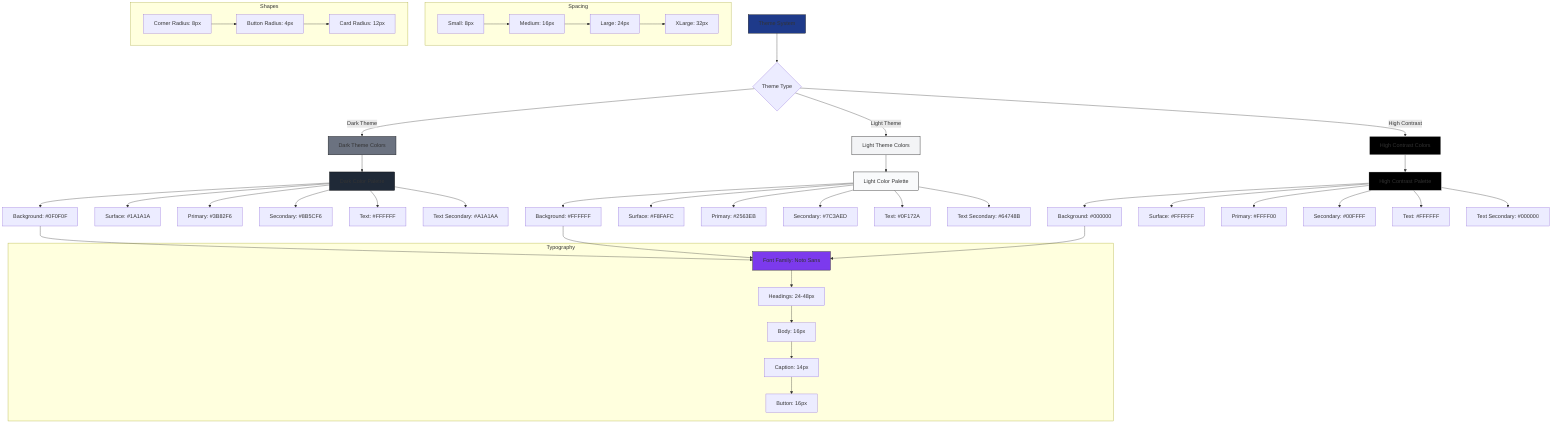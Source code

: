 ﻿graph TD
    A[Theme System] --> B{Theme Type}
    
    B -->|Dark Theme| C[Dark Theme Colors]
    B -->|Light Theme| D[Light Theme Colors]
    B -->|High Contrast| E[High Contrast Colors]
    
    C --> F[Dark Color Palette]
    F --> G[Background: #0F0F0F]
    F --> H[Surface: #1A1A1A]
    F --> I[Primary: #3B82F6]
    F --> J[Secondary: #8B5CF6]
    F --> K[Text: #FFFFFF]
    F --> L[Text Secondary: #A1A1AA]
    
    D --> M[Light Color Palette]
    M --> N[Background: #FFFFFF]
    M --> O[Surface: #F8FAFC]
    M --> P[Primary: #2563EB]
    M --> Q[Secondary: #7C3AED]
    M --> R[Text: #0F172A]
    M --> S[Text Secondary: #64748B]
    
    E --> T[High Contrast Palette]
    T --> U[Background: #000000]
    T --> V[Surface: #FFFFFF]
    T --> W[Primary: #FFFF00]
    T --> X[Secondary: #00FFFF]
    T --> Y[Text: #FFFFFF]
    T --> Z[Text Secondary: #000000]
    
    subgraph "Typography"
        AA[Font Family: Noto Sans] --> BB[Headings: 24-48px]
        BB --> CC[Body: 16px]
        CC --> DD[Caption: 14px]
        DD --> EE[Button: 16px]
    end
    
    subgraph "Spacing"
        FF[Small: 8px] --> GG[Medium: 16px]
        GG --> HH[Large: 24px]
        HH --> II[XLarge: 32px]
    end
    
    subgraph "Shapes"
        JJ[Corner Radius: 8px] --> KK[Button Radius: 4px]
        KK --> LL[Card Radius: 12px]
    end
    
    G --> AA
    N --> AA
    U --> AA
    
    style A fill:#1E3A8A,stroke:#000000
    style C fill:#6B7280,stroke:#000000
    style D fill:#F3F4F6,stroke:#000000
    style E fill:#000000,stroke:#FFFFFF
    style F fill:#1F2937,stroke:#000000
    style M fill:#F9FAFB,stroke:#000000
    style T fill:#000000,stroke:#FFFFFF
    style AA fill:#7C3AED,stroke:#000000